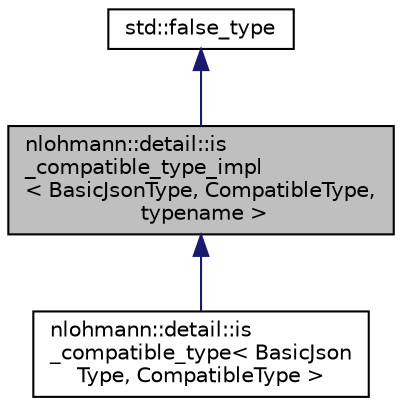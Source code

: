 digraph "nlohmann::detail::is_compatible_type_impl&lt; BasicJsonType, CompatibleType, typename &gt;"
{
 // LATEX_PDF_SIZE
  edge [fontname="Helvetica",fontsize="10",labelfontname="Helvetica",labelfontsize="10"];
  node [fontname="Helvetica",fontsize="10",shape=record];
  Node1 [label="nlohmann::detail::is\l_compatible_type_impl\l\< BasicJsonType, CompatibleType,\l typename \>",height=0.2,width=0.4,color="black", fillcolor="grey75", style="filled", fontcolor="black",tooltip=" "];
  Node2 -> Node1 [dir="back",color="midnightblue",fontsize="10",style="solid",fontname="Helvetica"];
  Node2 [label="std::false_type",height=0.2,width=0.4,color="black", fillcolor="white", style="filled",tooltip=" "];
  Node1 -> Node3 [dir="back",color="midnightblue",fontsize="10",style="solid",fontname="Helvetica"];
  Node3 [label="nlohmann::detail::is\l_compatible_type\< BasicJson\lType, CompatibleType \>",height=0.2,width=0.4,color="black", fillcolor="white", style="filled",URL="$structnlohmann_1_1detail_1_1is__compatible__type.html",tooltip=" "];
}
